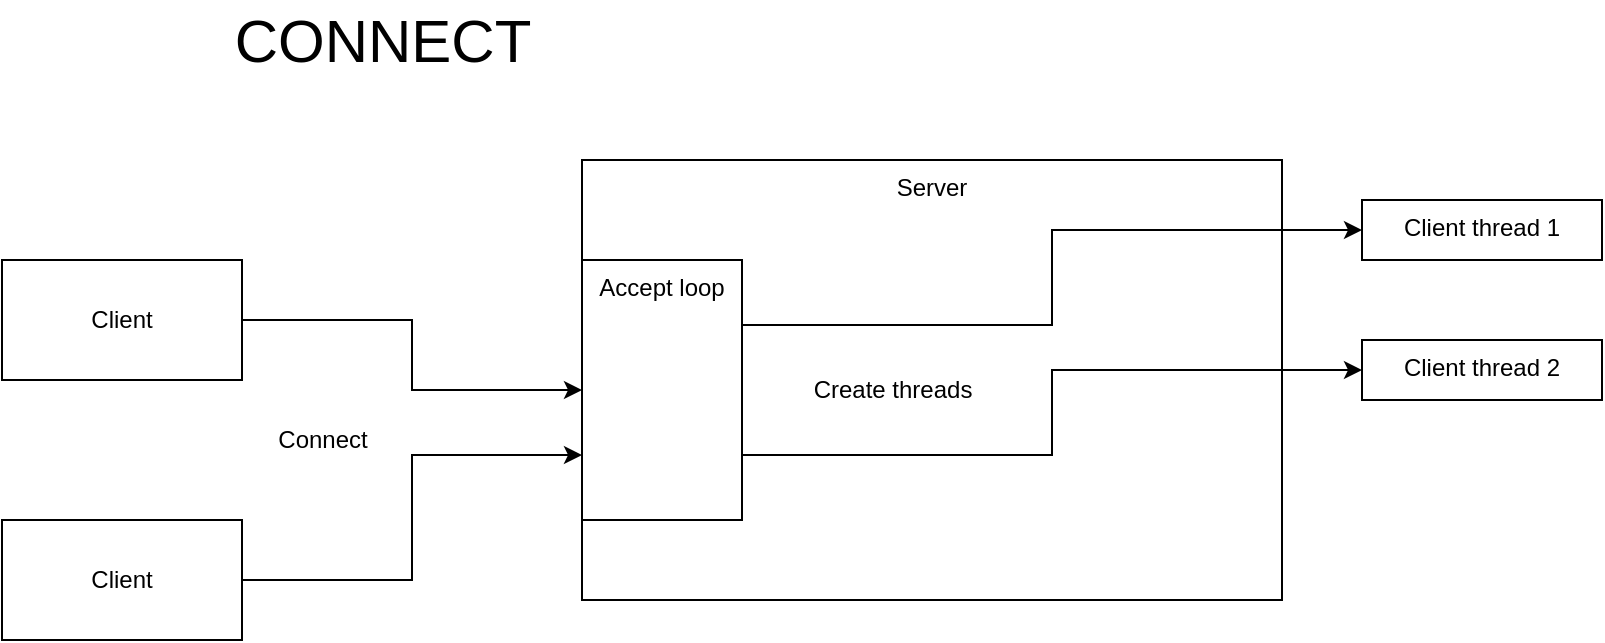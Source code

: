 <mxfile version="14.7.6" type="device"><diagram id="p-5BwhBDfAFJqho7ZYB8" name="Page-1"><mxGraphModel dx="1422" dy="526" grid="1" gridSize="10" guides="1" tooltips="1" connect="1" arrows="1" fold="1" page="1" pageScale="1" pageWidth="827" pageHeight="1169" math="0" shadow="0"><root><mxCell id="0"/><mxCell id="1" parent="0"/><mxCell id="ISqxK0DNcI70IEbrdQ1r-5" style="edgeStyle=orthogonalEdgeStyle;rounded=0;orthogonalLoop=1;jettySize=auto;html=1;exitX=1;exitY=0.5;exitDx=0;exitDy=0;" edge="1" parent="1" source="ISqxK0DNcI70IEbrdQ1r-1" target="ISqxK0DNcI70IEbrdQ1r-10"><mxGeometry relative="1" as="geometry"/></mxCell><mxCell id="ISqxK0DNcI70IEbrdQ1r-1" value="Client" style="rounded=0;whiteSpace=wrap;html=1;" vertex="1" parent="1"><mxGeometry x="70" y="250" width="120" height="60" as="geometry"/></mxCell><mxCell id="ISqxK0DNcI70IEbrdQ1r-7" style="edgeStyle=orthogonalEdgeStyle;rounded=0;orthogonalLoop=1;jettySize=auto;html=1;exitX=1;exitY=0.5;exitDx=0;exitDy=0;entryX=0;entryY=0.75;entryDx=0;entryDy=0;" edge="1" parent="1" source="ISqxK0DNcI70IEbrdQ1r-2" target="ISqxK0DNcI70IEbrdQ1r-10"><mxGeometry relative="1" as="geometry"/></mxCell><mxCell id="ISqxK0DNcI70IEbrdQ1r-2" value="Client" style="rounded=0;whiteSpace=wrap;html=1;" vertex="1" parent="1"><mxGeometry x="70" y="380" width="120" height="60" as="geometry"/></mxCell><mxCell id="ISqxK0DNcI70IEbrdQ1r-3" value="Server" style="rounded=0;whiteSpace=wrap;html=1;verticalAlign=top;" vertex="1" parent="1"><mxGeometry x="360" y="200" width="350" height="220" as="geometry"/></mxCell><mxCell id="ISqxK0DNcI70IEbrdQ1r-9" value="Connect" style="text;html=1;align=center;verticalAlign=middle;resizable=0;points=[];autosize=1;strokeColor=none;" vertex="1" parent="1"><mxGeometry x="200" y="330" width="60" height="20" as="geometry"/></mxCell><mxCell id="ISqxK0DNcI70IEbrdQ1r-13" style="edgeStyle=orthogonalEdgeStyle;rounded=0;orthogonalLoop=1;jettySize=auto;html=1;exitX=1;exitY=0.25;exitDx=0;exitDy=0;entryX=0;entryY=0.5;entryDx=0;entryDy=0;" edge="1" parent="1" source="ISqxK0DNcI70IEbrdQ1r-10" target="ISqxK0DNcI70IEbrdQ1r-11"><mxGeometry relative="1" as="geometry"/></mxCell><mxCell id="ISqxK0DNcI70IEbrdQ1r-14" style="edgeStyle=orthogonalEdgeStyle;rounded=0;orthogonalLoop=1;jettySize=auto;html=1;exitX=1;exitY=0.75;exitDx=0;exitDy=0;entryX=0;entryY=0.5;entryDx=0;entryDy=0;" edge="1" parent="1" source="ISqxK0DNcI70IEbrdQ1r-10" target="ISqxK0DNcI70IEbrdQ1r-12"><mxGeometry relative="1" as="geometry"/></mxCell><mxCell id="ISqxK0DNcI70IEbrdQ1r-10" value="Accept loop" style="rounded=0;whiteSpace=wrap;html=1;verticalAlign=top;" vertex="1" parent="1"><mxGeometry x="360" y="250" width="80" height="130" as="geometry"/></mxCell><mxCell id="ISqxK0DNcI70IEbrdQ1r-11" value="Client thread 1" style="rounded=0;whiteSpace=wrap;html=1;verticalAlign=top;" vertex="1" parent="1"><mxGeometry x="750" y="220" width="120" height="30" as="geometry"/></mxCell><mxCell id="ISqxK0DNcI70IEbrdQ1r-12" value="Client thread 2" style="rounded=0;whiteSpace=wrap;html=1;verticalAlign=top;" vertex="1" parent="1"><mxGeometry x="750" y="290" width="120" height="30" as="geometry"/></mxCell><mxCell id="ISqxK0DNcI70IEbrdQ1r-15" value="Create threads" style="text;html=1;align=center;verticalAlign=middle;resizable=0;points=[];autosize=1;strokeColor=none;" vertex="1" parent="1"><mxGeometry x="470" y="305" width="90" height="20" as="geometry"/></mxCell><mxCell id="ISqxK0DNcI70IEbrdQ1r-17" value="CONNECT" style="text;html=1;align=center;verticalAlign=middle;resizable=0;points=[];autosize=1;strokeColor=none;fontSize=30;" vertex="1" parent="1"><mxGeometry x="180" y="120" width="160" height="40" as="geometry"/></mxCell></root></mxGraphModel></diagram></mxfile>